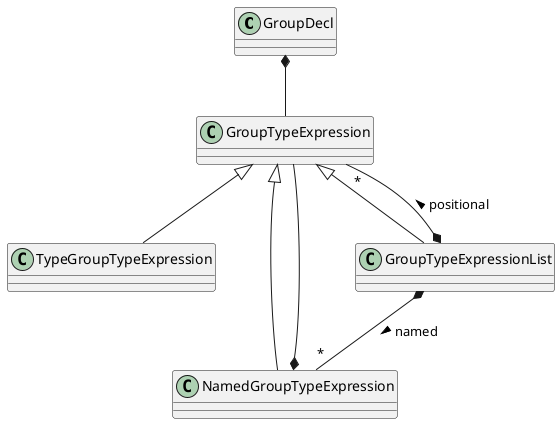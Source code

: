 @startuml 
' GroupTypeExpression
GroupDecl *-- GroupTypeExpression
GroupTypeExpression <|-- TypeGroupTypeExpression
GroupTypeExpression <|-- NamedGroupTypeExpression
NamedGroupTypeExpression *-- GroupTypeExpression
GroupTypeExpression <|-- GroupTypeExpressionList
GroupTypeExpressionList *-- "*" GroupTypeExpression: > positional
GroupTypeExpressionList *-- "*" NamedGroupTypeExpression: > named
@enduml